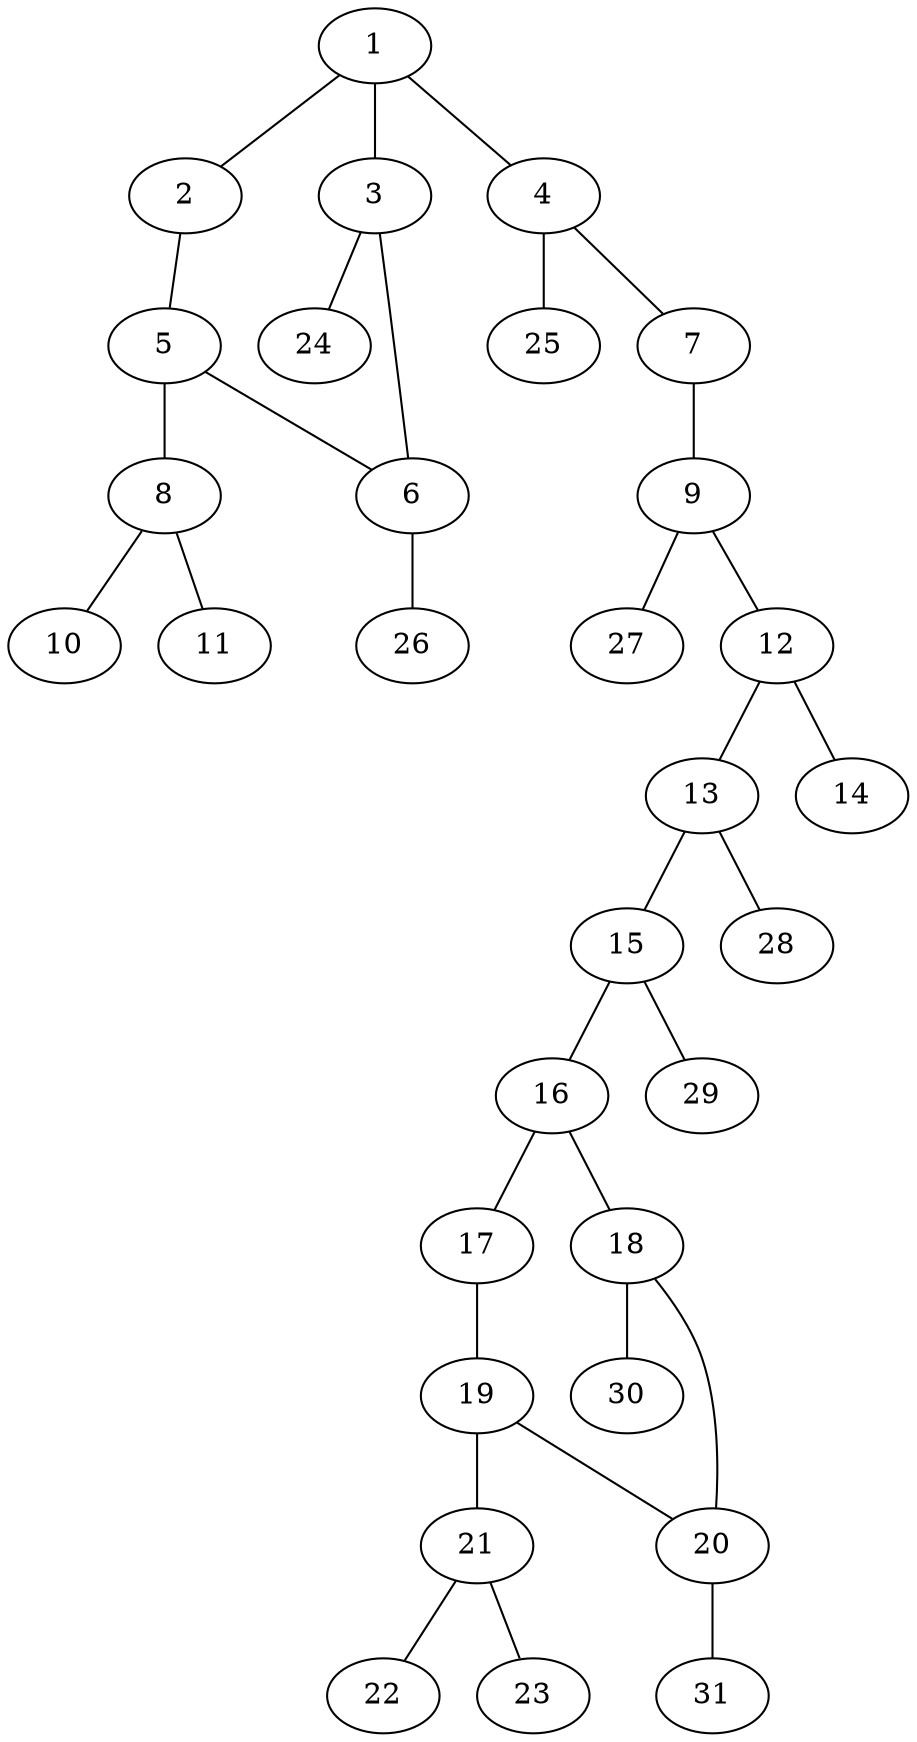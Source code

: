 graph molecule_579 {
	1	 [chem=C];
	2	 [chem=O];
	1 -- 2	 [valence=1];
	3	 [chem=C];
	1 -- 3	 [valence=2];
	4	 [chem=C];
	1 -- 4	 [valence=1];
	5	 [chem=C];
	2 -- 5	 [valence=1];
	6	 [chem=C];
	3 -- 6	 [valence=1];
	24	 [chem=H];
	3 -- 24	 [valence=1];
	7	 [chem=N];
	4 -- 7	 [valence=2];
	25	 [chem=H];
	4 -- 25	 [valence=1];
	5 -- 6	 [valence=2];
	8	 [chem=N];
	5 -- 8	 [valence=1];
	26	 [chem=H];
	6 -- 26	 [valence=1];
	9	 [chem=N];
	7 -- 9	 [valence=1];
	10	 [chem=O];
	8 -- 10	 [valence=2];
	11	 [chem=O];
	8 -- 11	 [valence=1];
	12	 [chem=C];
	9 -- 12	 [valence=1];
	27	 [chem=H];
	9 -- 27	 [valence=1];
	13	 [chem=C];
	12 -- 13	 [valence=1];
	14	 [chem=O];
	12 -- 14	 [valence=2];
	15	 [chem=C];
	13 -- 15	 [valence=2];
	28	 [chem=H];
	13 -- 28	 [valence=1];
	16	 [chem=C];
	15 -- 16	 [valence=1];
	29	 [chem=H];
	15 -- 29	 [valence=1];
	17	 [chem=O];
	16 -- 17	 [valence=1];
	18	 [chem=C];
	16 -- 18	 [valence=2];
	19	 [chem=C];
	17 -- 19	 [valence=1];
	20	 [chem=C];
	18 -- 20	 [valence=1];
	30	 [chem=H];
	18 -- 30	 [valence=1];
	19 -- 20	 [valence=2];
	21	 [chem=N];
	19 -- 21	 [valence=1];
	31	 [chem=H];
	20 -- 31	 [valence=1];
	22	 [chem=O];
	21 -- 22	 [valence=2];
	23	 [chem=O];
	21 -- 23	 [valence=1];
}
